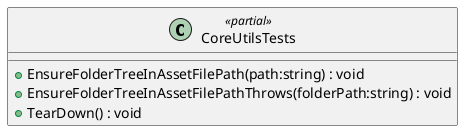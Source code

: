 @startuml
class CoreUtilsTests <<partial>> {
    + EnsureFolderTreeInAssetFilePath(path:string) : void
    + EnsureFolderTreeInAssetFilePathThrows(folderPath:string) : void
    + TearDown() : void
}
@enduml
